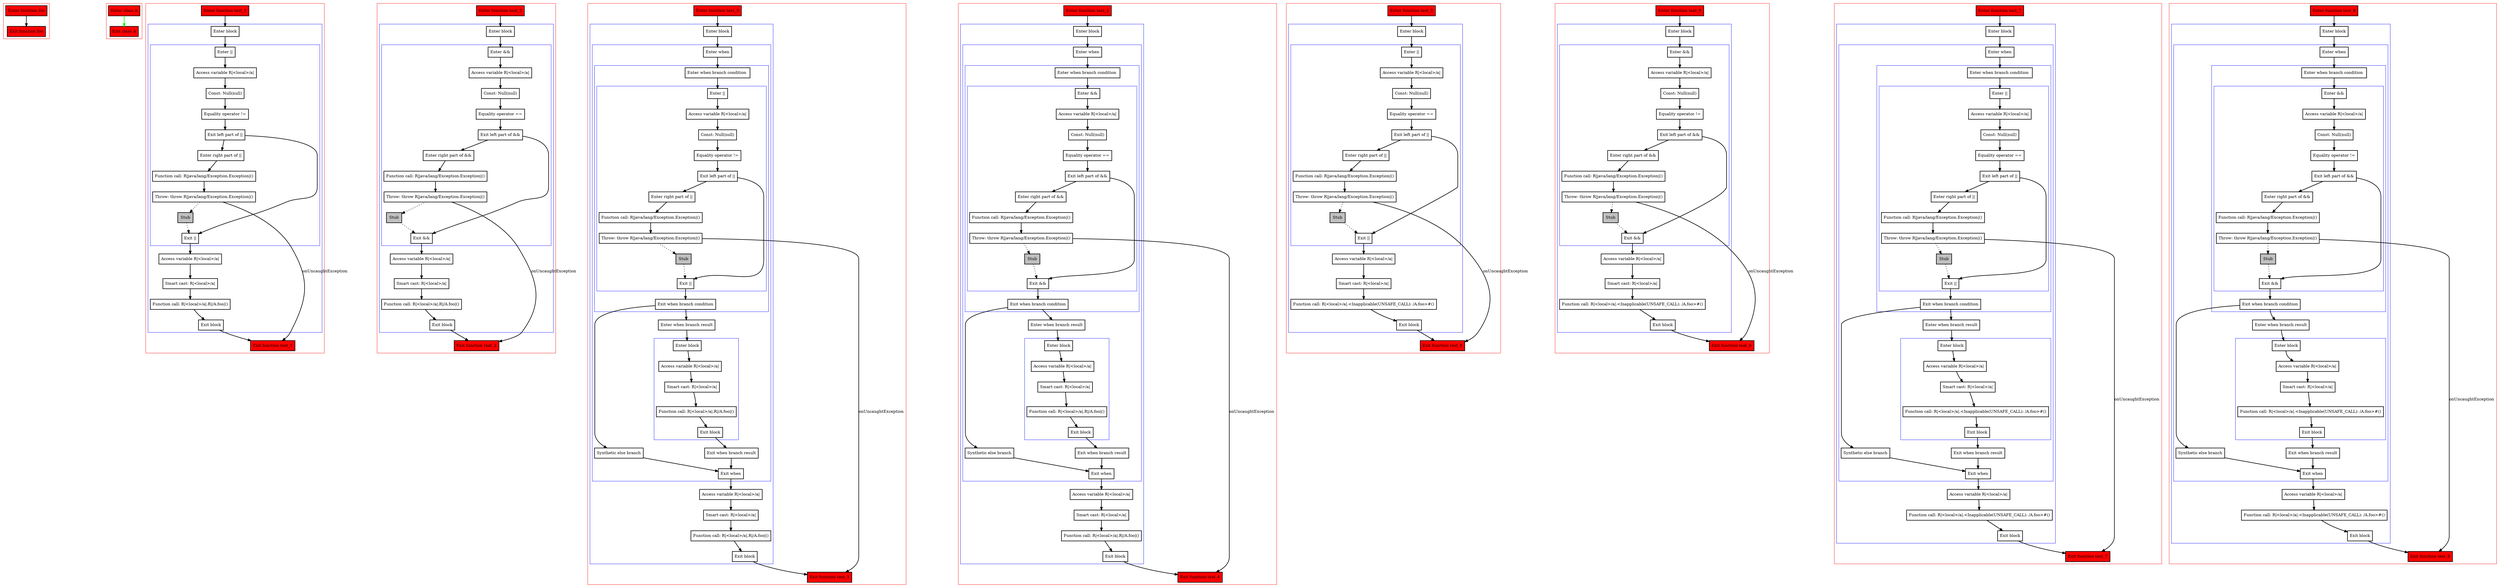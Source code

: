 digraph jumpFromRhsOfOperator_kt {
    graph [nodesep=3]
    node [shape=box penwidth=2]
    edge [penwidth=2]

    subgraph cluster_0 {
        color=red
        0 [label="Enter function foo" style="filled" fillcolor=red];
        1 [label="Exit function foo" style="filled" fillcolor=red];
    }
    0 -> {1};

    subgraph cluster_1 {
        color=red
        2 [label="Enter class A" style="filled" fillcolor=red];
        3 [label="Exit class A" style="filled" fillcolor=red];
    }
    2 -> {3} [color=green];

    subgraph cluster_2 {
        color=red
        4 [label="Enter function test_1" style="filled" fillcolor=red];
        subgraph cluster_3 {
            color=blue
            5 [label="Enter block"];
            subgraph cluster_4 {
                color=blue
                6 [label="Enter ||"];
                7 [label="Access variable R|<local>/a|"];
                8 [label="Const: Null(null)"];
                9 [label="Equality operator !="];
                10 [label="Exit left part of ||"];
                11 [label="Enter right part of ||"];
                12 [label="Function call: R|java/lang/Exception.Exception|()"];
                13 [label="Throw: throw R|java/lang/Exception.Exception|()"];
                14 [label="Stub" style="filled" fillcolor=gray];
                15 [label="Exit ||"];
            }
            16 [label="Access variable R|<local>/a|"];
            17 [label="Smart cast: R|<local>/a|"];
            18 [label="Function call: R|<local>/a|.R|/A.foo|()"];
            19 [label="Exit block"];
        }
        20 [label="Exit function test_1" style="filled" fillcolor=red];
    }
    4 -> {5};
    5 -> {6};
    6 -> {7};
    7 -> {8};
    8 -> {9};
    9 -> {10};
    10 -> {15 11};
    11 -> {12};
    12 -> {13};
    13 -> {20}    [label=onUncaughtException];
    13 -> {14} [style=dotted];
    14 -> {15} [style=dotted];
    15 -> {16};
    16 -> {17};
    17 -> {18};
    18 -> {19};
    19 -> {20};

    subgraph cluster_5 {
        color=red
        21 [label="Enter function teat_2" style="filled" fillcolor=red];
        subgraph cluster_6 {
            color=blue
            22 [label="Enter block"];
            subgraph cluster_7 {
                color=blue
                23 [label="Enter &&"];
                24 [label="Access variable R|<local>/a|"];
                25 [label="Const: Null(null)"];
                26 [label="Equality operator =="];
                27 [label="Exit left part of &&"];
                28 [label="Enter right part of &&"];
                29 [label="Function call: R|java/lang/Exception.Exception|()"];
                30 [label="Throw: throw R|java/lang/Exception.Exception|()"];
                31 [label="Stub" style="filled" fillcolor=gray];
                32 [label="Exit &&"];
            }
            33 [label="Access variable R|<local>/a|"];
            34 [label="Smart cast: R|<local>/a|"];
            35 [label="Function call: R|<local>/a|.R|/A.foo|()"];
            36 [label="Exit block"];
        }
        37 [label="Exit function teat_2" style="filled" fillcolor=red];
    }
    21 -> {22};
    22 -> {23};
    23 -> {24};
    24 -> {25};
    25 -> {26};
    26 -> {27};
    27 -> {32 28};
    28 -> {29};
    29 -> {30};
    30 -> {37}    [label=onUncaughtException];
    30 -> {31} [style=dotted];
    31 -> {32} [style=dotted];
    32 -> {33};
    33 -> {34};
    34 -> {35};
    35 -> {36};
    36 -> {37};

    subgraph cluster_8 {
        color=red
        38 [label="Enter function test_3" style="filled" fillcolor=red];
        subgraph cluster_9 {
            color=blue
            39 [label="Enter block"];
            subgraph cluster_10 {
                color=blue
                40 [label="Enter when"];
                subgraph cluster_11 {
                    color=blue
                    41 [label="Enter when branch condition "];
                    subgraph cluster_12 {
                        color=blue
                        42 [label="Enter ||"];
                        43 [label="Access variable R|<local>/a|"];
                        44 [label="Const: Null(null)"];
                        45 [label="Equality operator !="];
                        46 [label="Exit left part of ||"];
                        47 [label="Enter right part of ||"];
                        48 [label="Function call: R|java/lang/Exception.Exception|()"];
                        49 [label="Throw: throw R|java/lang/Exception.Exception|()"];
                        50 [label="Stub" style="filled" fillcolor=gray];
                        51 [label="Exit ||"];
                    }
                    52 [label="Exit when branch condition"];
                }
                53 [label="Synthetic else branch"];
                54 [label="Enter when branch result"];
                subgraph cluster_13 {
                    color=blue
                    55 [label="Enter block"];
                    56 [label="Access variable R|<local>/a|"];
                    57 [label="Smart cast: R|<local>/a|"];
                    58 [label="Function call: R|<local>/a|.R|/A.foo|()"];
                    59 [label="Exit block"];
                }
                60 [label="Exit when branch result"];
                61 [label="Exit when"];
            }
            62 [label="Access variable R|<local>/a|"];
            63 [label="Smart cast: R|<local>/a|"];
            64 [label="Function call: R|<local>/a|.R|/A.foo|()"];
            65 [label="Exit block"];
        }
        66 [label="Exit function test_3" style="filled" fillcolor=red];
    }
    38 -> {39};
    39 -> {40};
    40 -> {41};
    41 -> {42};
    42 -> {43};
    43 -> {44};
    44 -> {45};
    45 -> {46};
    46 -> {51 47};
    47 -> {48};
    48 -> {49};
    49 -> {66}    [label=onUncaughtException];
    49 -> {50} [style=dotted];
    50 -> {51} [style=dotted];
    51 -> {52};
    52 -> {54 53};
    53 -> {61};
    54 -> {55};
    55 -> {56};
    56 -> {57};
    57 -> {58};
    58 -> {59};
    59 -> {60};
    60 -> {61};
    61 -> {62};
    62 -> {63};
    63 -> {64};
    64 -> {65};
    65 -> {66};

    subgraph cluster_14 {
        color=red
        67 [label="Enter function test_4" style="filled" fillcolor=red];
        subgraph cluster_15 {
            color=blue
            68 [label="Enter block"];
            subgraph cluster_16 {
                color=blue
                69 [label="Enter when"];
                subgraph cluster_17 {
                    color=blue
                    70 [label="Enter when branch condition "];
                    subgraph cluster_18 {
                        color=blue
                        71 [label="Enter &&"];
                        72 [label="Access variable R|<local>/a|"];
                        73 [label="Const: Null(null)"];
                        74 [label="Equality operator =="];
                        75 [label="Exit left part of &&"];
                        76 [label="Enter right part of &&"];
                        77 [label="Function call: R|java/lang/Exception.Exception|()"];
                        78 [label="Throw: throw R|java/lang/Exception.Exception|()"];
                        79 [label="Stub" style="filled" fillcolor=gray];
                        80 [label="Exit &&"];
                    }
                    81 [label="Exit when branch condition"];
                }
                82 [label="Synthetic else branch"];
                83 [label="Enter when branch result"];
                subgraph cluster_19 {
                    color=blue
                    84 [label="Enter block"];
                    85 [label="Access variable R|<local>/a|"];
                    86 [label="Smart cast: R|<local>/a|"];
                    87 [label="Function call: R|<local>/a|.R|/A.foo|()"];
                    88 [label="Exit block"];
                }
                89 [label="Exit when branch result"];
                90 [label="Exit when"];
            }
            91 [label="Access variable R|<local>/a|"];
            92 [label="Smart cast: R|<local>/a|"];
            93 [label="Function call: R|<local>/a|.R|/A.foo|()"];
            94 [label="Exit block"];
        }
        95 [label="Exit function test_4" style="filled" fillcolor=red];
    }
    67 -> {68};
    68 -> {69};
    69 -> {70};
    70 -> {71};
    71 -> {72};
    72 -> {73};
    73 -> {74};
    74 -> {75};
    75 -> {80 76};
    76 -> {77};
    77 -> {78};
    78 -> {95}    [label=onUncaughtException];
    78 -> {79} [style=dotted];
    79 -> {80} [style=dotted];
    80 -> {81};
    81 -> {83 82};
    82 -> {90};
    83 -> {84};
    84 -> {85};
    85 -> {86};
    86 -> {87};
    87 -> {88};
    88 -> {89};
    89 -> {90};
    90 -> {91};
    91 -> {92};
    92 -> {93};
    93 -> {94};
    94 -> {95};

    subgraph cluster_20 {
        color=red
        96 [label="Enter function test_5" style="filled" fillcolor=red];
        subgraph cluster_21 {
            color=blue
            97 [label="Enter block"];
            subgraph cluster_22 {
                color=blue
                98 [label="Enter ||"];
                99 [label="Access variable R|<local>/a|"];
                100 [label="Const: Null(null)"];
                101 [label="Equality operator =="];
                102 [label="Exit left part of ||"];
                103 [label="Enter right part of ||"];
                104 [label="Function call: R|java/lang/Exception.Exception|()"];
                105 [label="Throw: throw R|java/lang/Exception.Exception|()"];
                106 [label="Stub" style="filled" fillcolor=gray];
                107 [label="Exit ||"];
            }
            108 [label="Access variable R|<local>/a|"];
            109 [label="Smart cast: R|<local>/a|"];
            110 [label="Function call: R|<local>/a|.<Inapplicable(UNSAFE_CALL): /A.foo>#()"];
            111 [label="Exit block"];
        }
        112 [label="Exit function test_5" style="filled" fillcolor=red];
    }
    96 -> {97};
    97 -> {98};
    98 -> {99};
    99 -> {100};
    100 -> {101};
    101 -> {102};
    102 -> {107 103};
    103 -> {104};
    104 -> {105};
    105 -> {112}    [label=onUncaughtException];
    105 -> {106} [style=dotted];
    106 -> {107} [style=dotted];
    107 -> {108};
    108 -> {109};
    109 -> {110};
    110 -> {111};
    111 -> {112};

    subgraph cluster_23 {
        color=red
        113 [label="Enter function teat_6" style="filled" fillcolor=red];
        subgraph cluster_24 {
            color=blue
            114 [label="Enter block"];
            subgraph cluster_25 {
                color=blue
                115 [label="Enter &&"];
                116 [label="Access variable R|<local>/a|"];
                117 [label="Const: Null(null)"];
                118 [label="Equality operator !="];
                119 [label="Exit left part of &&"];
                120 [label="Enter right part of &&"];
                121 [label="Function call: R|java/lang/Exception.Exception|()"];
                122 [label="Throw: throw R|java/lang/Exception.Exception|()"];
                123 [label="Stub" style="filled" fillcolor=gray];
                124 [label="Exit &&"];
            }
            125 [label="Access variable R|<local>/a|"];
            126 [label="Smart cast: R|<local>/a|"];
            127 [label="Function call: R|<local>/a|.<Inapplicable(UNSAFE_CALL): /A.foo>#()"];
            128 [label="Exit block"];
        }
        129 [label="Exit function teat_6" style="filled" fillcolor=red];
    }
    113 -> {114};
    114 -> {115};
    115 -> {116};
    116 -> {117};
    117 -> {118};
    118 -> {119};
    119 -> {124 120};
    120 -> {121};
    121 -> {122};
    122 -> {129}    [label=onUncaughtException];
    122 -> {123} [style=dotted];
    123 -> {124} [style=dotted];
    124 -> {125};
    125 -> {126};
    126 -> {127};
    127 -> {128};
    128 -> {129};

    subgraph cluster_26 {
        color=red
        130 [label="Enter function test_7" style="filled" fillcolor=red];
        subgraph cluster_27 {
            color=blue
            131 [label="Enter block"];
            subgraph cluster_28 {
                color=blue
                132 [label="Enter when"];
                subgraph cluster_29 {
                    color=blue
                    133 [label="Enter when branch condition "];
                    subgraph cluster_30 {
                        color=blue
                        134 [label="Enter ||"];
                        135 [label="Access variable R|<local>/a|"];
                        136 [label="Const: Null(null)"];
                        137 [label="Equality operator =="];
                        138 [label="Exit left part of ||"];
                        139 [label="Enter right part of ||"];
                        140 [label="Function call: R|java/lang/Exception.Exception|()"];
                        141 [label="Throw: throw R|java/lang/Exception.Exception|()"];
                        142 [label="Stub" style="filled" fillcolor=gray];
                        143 [label="Exit ||"];
                    }
                    144 [label="Exit when branch condition"];
                }
                145 [label="Synthetic else branch"];
                146 [label="Enter when branch result"];
                subgraph cluster_31 {
                    color=blue
                    147 [label="Enter block"];
                    148 [label="Access variable R|<local>/a|"];
                    149 [label="Smart cast: R|<local>/a|"];
                    150 [label="Function call: R|<local>/a|.<Inapplicable(UNSAFE_CALL): /A.foo>#()"];
                    151 [label="Exit block"];
                }
                152 [label="Exit when branch result"];
                153 [label="Exit when"];
            }
            154 [label="Access variable R|<local>/a|"];
            155 [label="Function call: R|<local>/a|.<Inapplicable(UNSAFE_CALL): /A.foo>#()"];
            156 [label="Exit block"];
        }
        157 [label="Exit function test_7" style="filled" fillcolor=red];
    }
    130 -> {131};
    131 -> {132};
    132 -> {133};
    133 -> {134};
    134 -> {135};
    135 -> {136};
    136 -> {137};
    137 -> {138};
    138 -> {143 139};
    139 -> {140};
    140 -> {141};
    141 -> {157}    [label=onUncaughtException];
    141 -> {142} [style=dotted];
    142 -> {143} [style=dotted];
    143 -> {144};
    144 -> {146 145};
    145 -> {153};
    146 -> {147};
    147 -> {148};
    148 -> {149};
    149 -> {150};
    150 -> {151};
    151 -> {152};
    152 -> {153};
    153 -> {154};
    154 -> {155};
    155 -> {156};
    156 -> {157};

    subgraph cluster_32 {
        color=red
        158 [label="Enter function test_8" style="filled" fillcolor=red];
        subgraph cluster_33 {
            color=blue
            159 [label="Enter block"];
            subgraph cluster_34 {
                color=blue
                160 [label="Enter when"];
                subgraph cluster_35 {
                    color=blue
                    161 [label="Enter when branch condition "];
                    subgraph cluster_36 {
                        color=blue
                        162 [label="Enter &&"];
                        163 [label="Access variable R|<local>/a|"];
                        164 [label="Const: Null(null)"];
                        165 [label="Equality operator !="];
                        166 [label="Exit left part of &&"];
                        167 [label="Enter right part of &&"];
                        168 [label="Function call: R|java/lang/Exception.Exception|()"];
                        169 [label="Throw: throw R|java/lang/Exception.Exception|()"];
                        170 [label="Stub" style="filled" fillcolor=gray];
                        171 [label="Exit &&"];
                    }
                    172 [label="Exit when branch condition"];
                }
                173 [label="Synthetic else branch"];
                174 [label="Enter when branch result"];
                subgraph cluster_37 {
                    color=blue
                    175 [label="Enter block"];
                    176 [label="Access variable R|<local>/a|"];
                    177 [label="Smart cast: R|<local>/a|"];
                    178 [label="Function call: R|<local>/a|.<Inapplicable(UNSAFE_CALL): /A.foo>#()"];
                    179 [label="Exit block"];
                }
                180 [label="Exit when branch result"];
                181 [label="Exit when"];
            }
            182 [label="Access variable R|<local>/a|"];
            183 [label="Function call: R|<local>/a|.<Inapplicable(UNSAFE_CALL): /A.foo>#()"];
            184 [label="Exit block"];
        }
        185 [label="Exit function test_8" style="filled" fillcolor=red];
    }
    158 -> {159};
    159 -> {160};
    160 -> {161};
    161 -> {162};
    162 -> {163};
    163 -> {164};
    164 -> {165};
    165 -> {166};
    166 -> {171 167};
    167 -> {168};
    168 -> {169};
    169 -> {185}    [label=onUncaughtException];
    169 -> {170} [style=dotted];
    170 -> {171} [style=dotted];
    171 -> {172};
    172 -> {174 173};
    173 -> {181};
    174 -> {175};
    175 -> {176};
    176 -> {177};
    177 -> {178};
    178 -> {179};
    179 -> {180};
    180 -> {181};
    181 -> {182};
    182 -> {183};
    183 -> {184};
    184 -> {185};

}
